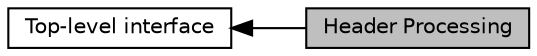 digraph "Header Processing"
{
  edge [fontname="Helvetica",fontsize="10",labelfontname="Helvetica",labelfontsize="10"];
  node [fontname="Helvetica",fontsize="10",shape=box];
  rankdir=LR;
  Node1 [label="Header Processing",height=0.2,width=0.4,color="black", fillcolor="grey75", style="filled", fontcolor="black",tooltip=" "];
  Node2 [label="Top-level interface",height=0.2,width=0.4,color="black", fillcolor="white", style="filled",URL="$group__xrif__interface.html",tooltip="The top-level interface to the XRIF library."];
  Node2->Node1 [shape=plaintext, dir="back", style="solid"];
}
